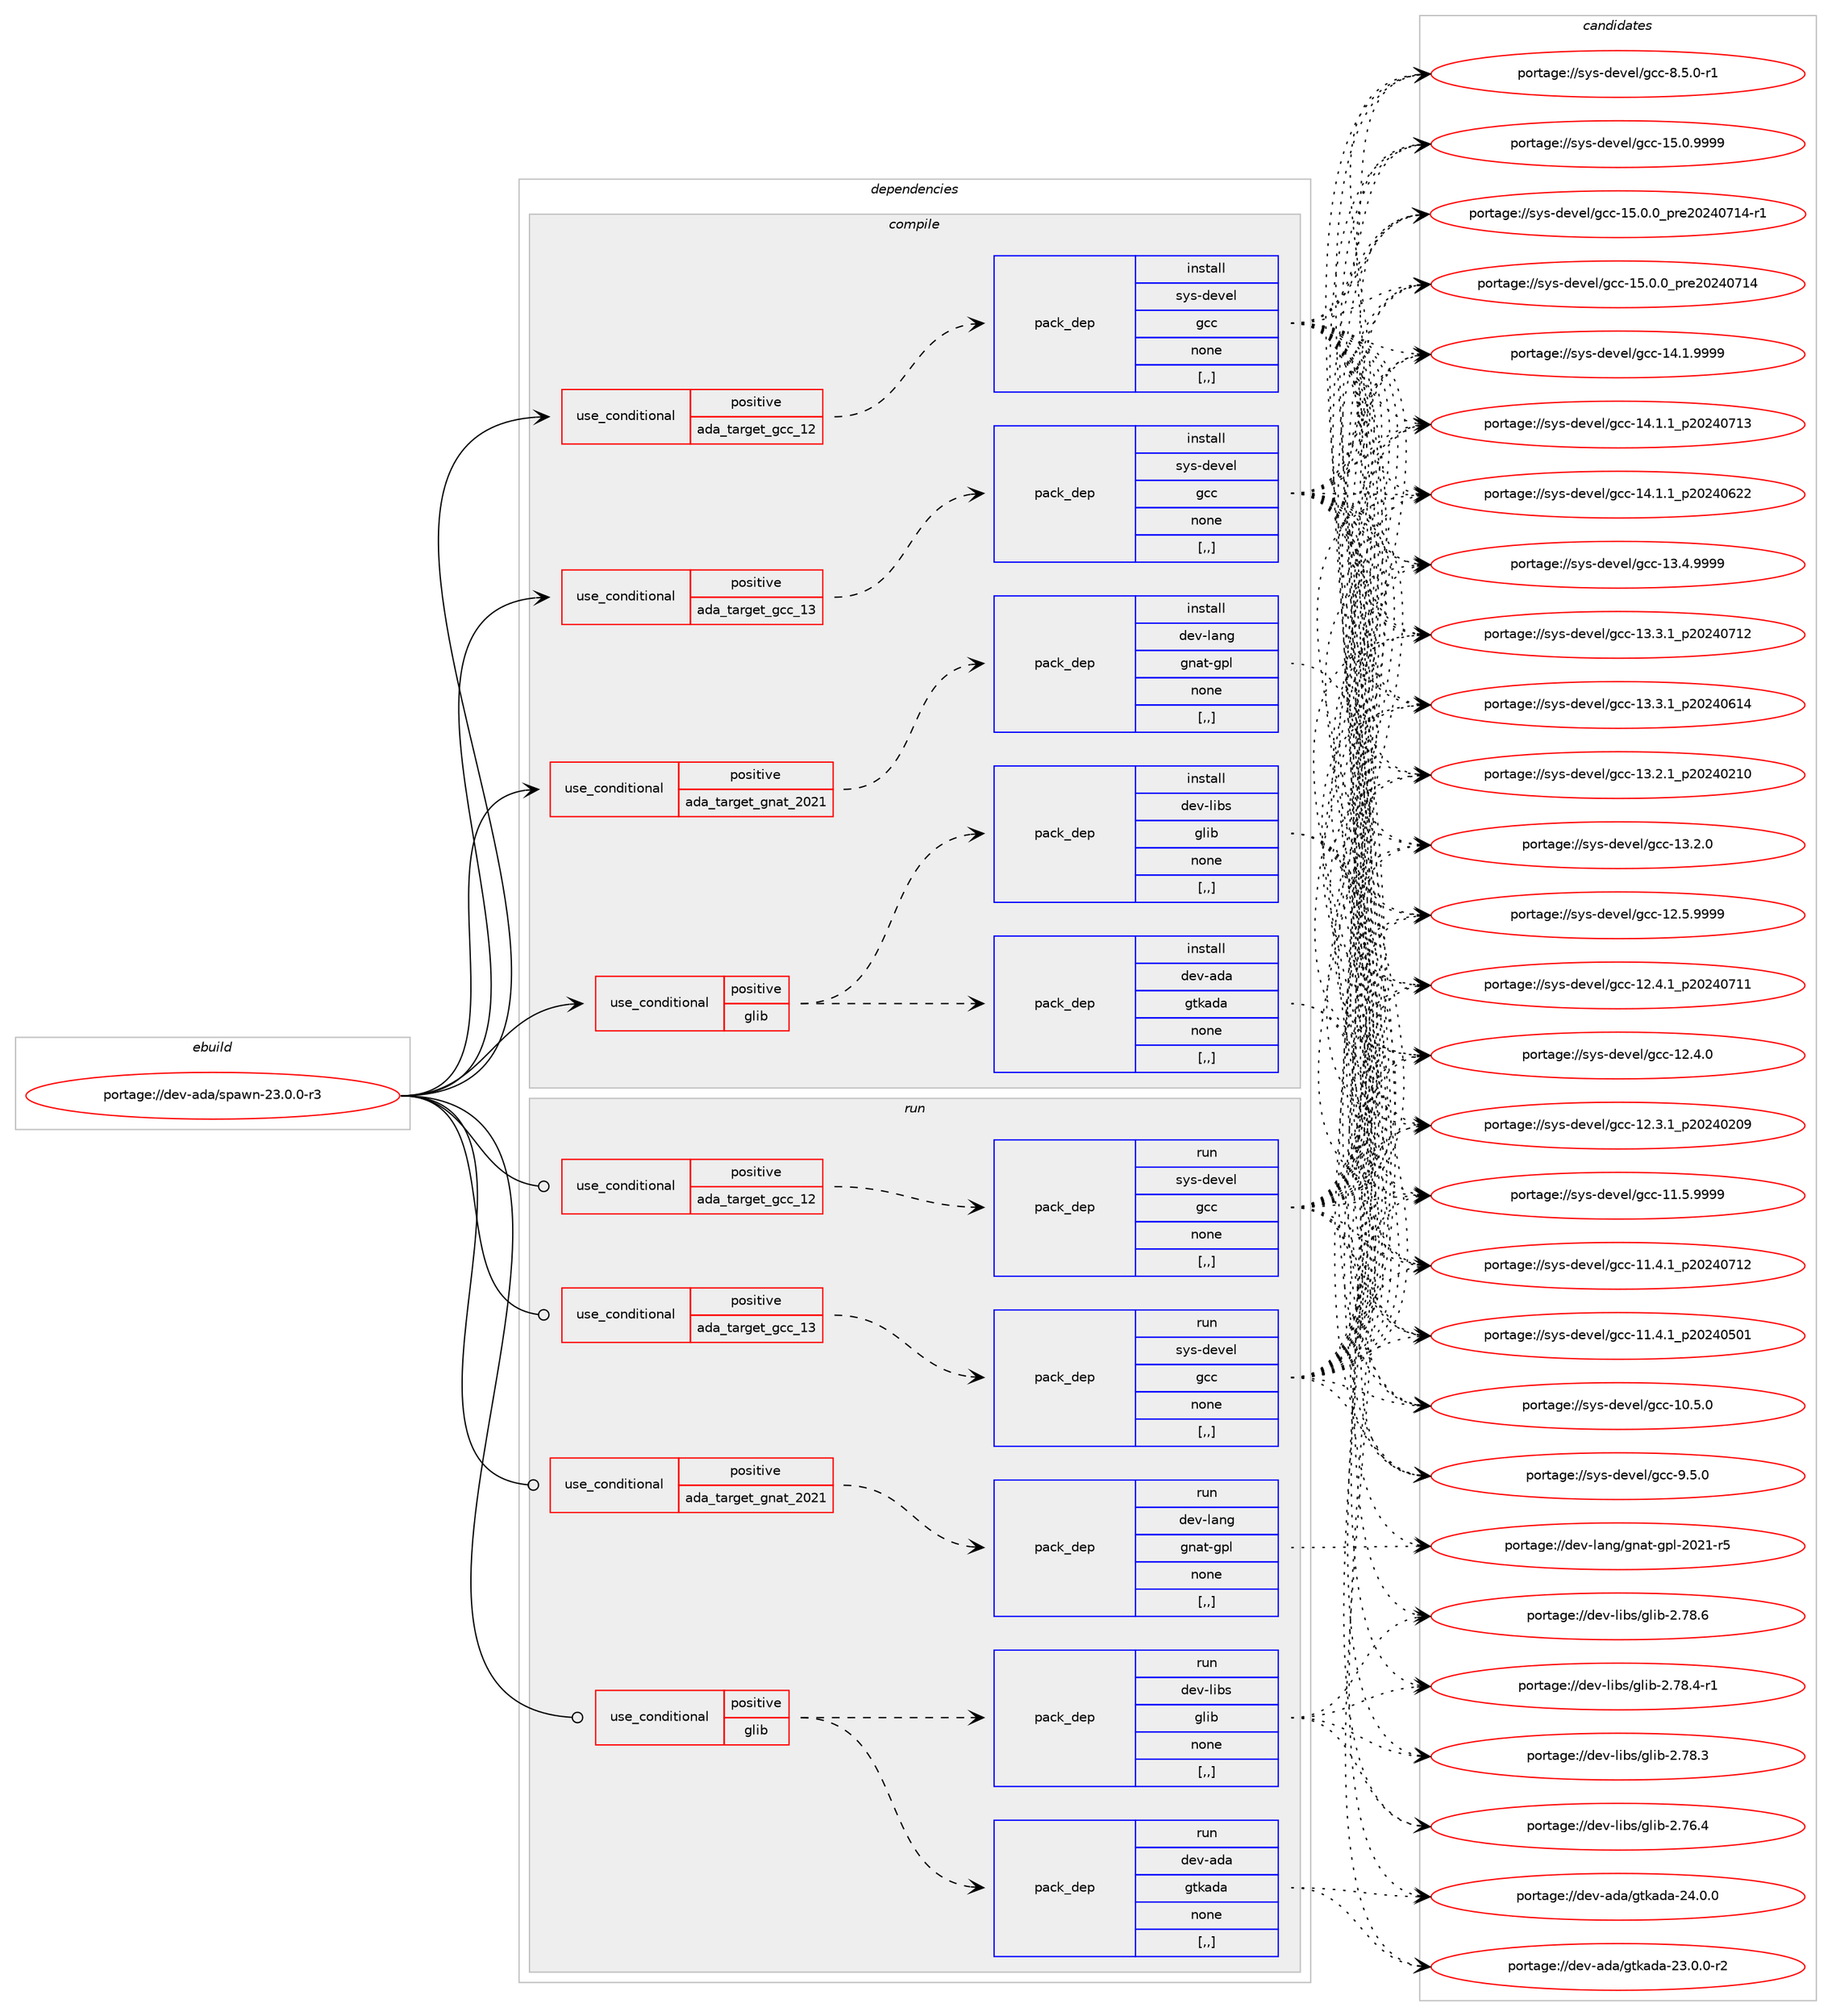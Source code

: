 digraph prolog {

# *************
# Graph options
# *************

newrank=true;
concentrate=true;
compound=true;
graph [rankdir=LR,fontname=Helvetica,fontsize=10,ranksep=1.5];#, ranksep=2.5, nodesep=0.2];
edge  [arrowhead=vee];
node  [fontname=Helvetica,fontsize=10];

# **********
# The ebuild
# **********

subgraph cluster_leftcol {
color=gray;
label=<<i>ebuild</i>>;
id [label="portage://dev-ada/spawn-23.0.0-r3", color=red, width=4, href="../dev-ada/spawn-23.0.0-r3.svg"];
}

# ****************
# The dependencies
# ****************

subgraph cluster_midcol {
color=gray;
label=<<i>dependencies</i>>;
subgraph cluster_compile {
fillcolor="#eeeeee";
style=filled;
label=<<i>compile</i>>;
subgraph cond16777 {
dependency64397 [label=<<TABLE BORDER="0" CELLBORDER="1" CELLSPACING="0" CELLPADDING="4"><TR><TD ROWSPAN="3" CELLPADDING="10">use_conditional</TD></TR><TR><TD>positive</TD></TR><TR><TD>ada_target_gcc_12</TD></TR></TABLE>>, shape=none, color=red];
subgraph pack46700 {
dependency64398 [label=<<TABLE BORDER="0" CELLBORDER="1" CELLSPACING="0" CELLPADDING="4" WIDTH="220"><TR><TD ROWSPAN="6" CELLPADDING="30">pack_dep</TD></TR><TR><TD WIDTH="110">install</TD></TR><TR><TD>sys-devel</TD></TR><TR><TD>gcc</TD></TR><TR><TD>none</TD></TR><TR><TD>[,,]</TD></TR></TABLE>>, shape=none, color=blue];
}
dependency64397:e -> dependency64398:w [weight=20,style="dashed",arrowhead="vee"];
}
id:e -> dependency64397:w [weight=20,style="solid",arrowhead="vee"];
subgraph cond16778 {
dependency64399 [label=<<TABLE BORDER="0" CELLBORDER="1" CELLSPACING="0" CELLPADDING="4"><TR><TD ROWSPAN="3" CELLPADDING="10">use_conditional</TD></TR><TR><TD>positive</TD></TR><TR><TD>ada_target_gcc_13</TD></TR></TABLE>>, shape=none, color=red];
subgraph pack46701 {
dependency64400 [label=<<TABLE BORDER="0" CELLBORDER="1" CELLSPACING="0" CELLPADDING="4" WIDTH="220"><TR><TD ROWSPAN="6" CELLPADDING="30">pack_dep</TD></TR><TR><TD WIDTH="110">install</TD></TR><TR><TD>sys-devel</TD></TR><TR><TD>gcc</TD></TR><TR><TD>none</TD></TR><TR><TD>[,,]</TD></TR></TABLE>>, shape=none, color=blue];
}
dependency64399:e -> dependency64400:w [weight=20,style="dashed",arrowhead="vee"];
}
id:e -> dependency64399:w [weight=20,style="solid",arrowhead="vee"];
subgraph cond16779 {
dependency64401 [label=<<TABLE BORDER="0" CELLBORDER="1" CELLSPACING="0" CELLPADDING="4"><TR><TD ROWSPAN="3" CELLPADDING="10">use_conditional</TD></TR><TR><TD>positive</TD></TR><TR><TD>ada_target_gnat_2021</TD></TR></TABLE>>, shape=none, color=red];
subgraph pack46702 {
dependency64402 [label=<<TABLE BORDER="0" CELLBORDER="1" CELLSPACING="0" CELLPADDING="4" WIDTH="220"><TR><TD ROWSPAN="6" CELLPADDING="30">pack_dep</TD></TR><TR><TD WIDTH="110">install</TD></TR><TR><TD>dev-lang</TD></TR><TR><TD>gnat-gpl</TD></TR><TR><TD>none</TD></TR><TR><TD>[,,]</TD></TR></TABLE>>, shape=none, color=blue];
}
dependency64401:e -> dependency64402:w [weight=20,style="dashed",arrowhead="vee"];
}
id:e -> dependency64401:w [weight=20,style="solid",arrowhead="vee"];
subgraph cond16780 {
dependency64403 [label=<<TABLE BORDER="0" CELLBORDER="1" CELLSPACING="0" CELLPADDING="4"><TR><TD ROWSPAN="3" CELLPADDING="10">use_conditional</TD></TR><TR><TD>positive</TD></TR><TR><TD>glib</TD></TR></TABLE>>, shape=none, color=red];
subgraph pack46703 {
dependency64404 [label=<<TABLE BORDER="0" CELLBORDER="1" CELLSPACING="0" CELLPADDING="4" WIDTH="220"><TR><TD ROWSPAN="6" CELLPADDING="30">pack_dep</TD></TR><TR><TD WIDTH="110">install</TD></TR><TR><TD>dev-ada</TD></TR><TR><TD>gtkada</TD></TR><TR><TD>none</TD></TR><TR><TD>[,,]</TD></TR></TABLE>>, shape=none, color=blue];
}
dependency64403:e -> dependency64404:w [weight=20,style="dashed",arrowhead="vee"];
subgraph pack46704 {
dependency64405 [label=<<TABLE BORDER="0" CELLBORDER="1" CELLSPACING="0" CELLPADDING="4" WIDTH="220"><TR><TD ROWSPAN="6" CELLPADDING="30">pack_dep</TD></TR><TR><TD WIDTH="110">install</TD></TR><TR><TD>dev-libs</TD></TR><TR><TD>glib</TD></TR><TR><TD>none</TD></TR><TR><TD>[,,]</TD></TR></TABLE>>, shape=none, color=blue];
}
dependency64403:e -> dependency64405:w [weight=20,style="dashed",arrowhead="vee"];
}
id:e -> dependency64403:w [weight=20,style="solid",arrowhead="vee"];
}
subgraph cluster_compileandrun {
fillcolor="#eeeeee";
style=filled;
label=<<i>compile and run</i>>;
}
subgraph cluster_run {
fillcolor="#eeeeee";
style=filled;
label=<<i>run</i>>;
subgraph cond16781 {
dependency64406 [label=<<TABLE BORDER="0" CELLBORDER="1" CELLSPACING="0" CELLPADDING="4"><TR><TD ROWSPAN="3" CELLPADDING="10">use_conditional</TD></TR><TR><TD>positive</TD></TR><TR><TD>ada_target_gcc_12</TD></TR></TABLE>>, shape=none, color=red];
subgraph pack46705 {
dependency64407 [label=<<TABLE BORDER="0" CELLBORDER="1" CELLSPACING="0" CELLPADDING="4" WIDTH="220"><TR><TD ROWSPAN="6" CELLPADDING="30">pack_dep</TD></TR><TR><TD WIDTH="110">run</TD></TR><TR><TD>sys-devel</TD></TR><TR><TD>gcc</TD></TR><TR><TD>none</TD></TR><TR><TD>[,,]</TD></TR></TABLE>>, shape=none, color=blue];
}
dependency64406:e -> dependency64407:w [weight=20,style="dashed",arrowhead="vee"];
}
id:e -> dependency64406:w [weight=20,style="solid",arrowhead="odot"];
subgraph cond16782 {
dependency64408 [label=<<TABLE BORDER="0" CELLBORDER="1" CELLSPACING="0" CELLPADDING="4"><TR><TD ROWSPAN="3" CELLPADDING="10">use_conditional</TD></TR><TR><TD>positive</TD></TR><TR><TD>ada_target_gcc_13</TD></TR></TABLE>>, shape=none, color=red];
subgraph pack46706 {
dependency64409 [label=<<TABLE BORDER="0" CELLBORDER="1" CELLSPACING="0" CELLPADDING="4" WIDTH="220"><TR><TD ROWSPAN="6" CELLPADDING="30">pack_dep</TD></TR><TR><TD WIDTH="110">run</TD></TR><TR><TD>sys-devel</TD></TR><TR><TD>gcc</TD></TR><TR><TD>none</TD></TR><TR><TD>[,,]</TD></TR></TABLE>>, shape=none, color=blue];
}
dependency64408:e -> dependency64409:w [weight=20,style="dashed",arrowhead="vee"];
}
id:e -> dependency64408:w [weight=20,style="solid",arrowhead="odot"];
subgraph cond16783 {
dependency64410 [label=<<TABLE BORDER="0" CELLBORDER="1" CELLSPACING="0" CELLPADDING="4"><TR><TD ROWSPAN="3" CELLPADDING="10">use_conditional</TD></TR><TR><TD>positive</TD></TR><TR><TD>ada_target_gnat_2021</TD></TR></TABLE>>, shape=none, color=red];
subgraph pack46707 {
dependency64411 [label=<<TABLE BORDER="0" CELLBORDER="1" CELLSPACING="0" CELLPADDING="4" WIDTH="220"><TR><TD ROWSPAN="6" CELLPADDING="30">pack_dep</TD></TR><TR><TD WIDTH="110">run</TD></TR><TR><TD>dev-lang</TD></TR><TR><TD>gnat-gpl</TD></TR><TR><TD>none</TD></TR><TR><TD>[,,]</TD></TR></TABLE>>, shape=none, color=blue];
}
dependency64410:e -> dependency64411:w [weight=20,style="dashed",arrowhead="vee"];
}
id:e -> dependency64410:w [weight=20,style="solid",arrowhead="odot"];
subgraph cond16784 {
dependency64412 [label=<<TABLE BORDER="0" CELLBORDER="1" CELLSPACING="0" CELLPADDING="4"><TR><TD ROWSPAN="3" CELLPADDING="10">use_conditional</TD></TR><TR><TD>positive</TD></TR><TR><TD>glib</TD></TR></TABLE>>, shape=none, color=red];
subgraph pack46708 {
dependency64413 [label=<<TABLE BORDER="0" CELLBORDER="1" CELLSPACING="0" CELLPADDING="4" WIDTH="220"><TR><TD ROWSPAN="6" CELLPADDING="30">pack_dep</TD></TR><TR><TD WIDTH="110">run</TD></TR><TR><TD>dev-ada</TD></TR><TR><TD>gtkada</TD></TR><TR><TD>none</TD></TR><TR><TD>[,,]</TD></TR></TABLE>>, shape=none, color=blue];
}
dependency64412:e -> dependency64413:w [weight=20,style="dashed",arrowhead="vee"];
subgraph pack46709 {
dependency64414 [label=<<TABLE BORDER="0" CELLBORDER="1" CELLSPACING="0" CELLPADDING="4" WIDTH="220"><TR><TD ROWSPAN="6" CELLPADDING="30">pack_dep</TD></TR><TR><TD WIDTH="110">run</TD></TR><TR><TD>dev-libs</TD></TR><TR><TD>glib</TD></TR><TR><TD>none</TD></TR><TR><TD>[,,]</TD></TR></TABLE>>, shape=none, color=blue];
}
dependency64412:e -> dependency64414:w [weight=20,style="dashed",arrowhead="vee"];
}
id:e -> dependency64412:w [weight=20,style="solid",arrowhead="odot"];
}
}

# **************
# The candidates
# **************

subgraph cluster_choices {
rank=same;
color=gray;
label=<<i>candidates</i>>;

subgraph choice46700 {
color=black;
nodesep=1;
choice1151211154510010111810110847103999945495346484657575757 [label="portage://sys-devel/gcc-15.0.9999", color=red, width=4,href="../sys-devel/gcc-15.0.9999.svg"];
choice11512111545100101118101108471039999454953464846489511211410150485052485549524511449 [label="portage://sys-devel/gcc-15.0.0_pre20240714-r1", color=red, width=4,href="../sys-devel/gcc-15.0.0_pre20240714-r1.svg"];
choice1151211154510010111810110847103999945495346484648951121141015048505248554952 [label="portage://sys-devel/gcc-15.0.0_pre20240714", color=red, width=4,href="../sys-devel/gcc-15.0.0_pre20240714.svg"];
choice1151211154510010111810110847103999945495246494657575757 [label="portage://sys-devel/gcc-14.1.9999", color=red, width=4,href="../sys-devel/gcc-14.1.9999.svg"];
choice1151211154510010111810110847103999945495246494649951125048505248554951 [label="portage://sys-devel/gcc-14.1.1_p20240713", color=red, width=4,href="../sys-devel/gcc-14.1.1_p20240713.svg"];
choice1151211154510010111810110847103999945495246494649951125048505248545050 [label="portage://sys-devel/gcc-14.1.1_p20240622", color=red, width=4,href="../sys-devel/gcc-14.1.1_p20240622.svg"];
choice1151211154510010111810110847103999945495146524657575757 [label="portage://sys-devel/gcc-13.4.9999", color=red, width=4,href="../sys-devel/gcc-13.4.9999.svg"];
choice1151211154510010111810110847103999945495146514649951125048505248554950 [label="portage://sys-devel/gcc-13.3.1_p20240712", color=red, width=4,href="../sys-devel/gcc-13.3.1_p20240712.svg"];
choice1151211154510010111810110847103999945495146514649951125048505248544952 [label="portage://sys-devel/gcc-13.3.1_p20240614", color=red, width=4,href="../sys-devel/gcc-13.3.1_p20240614.svg"];
choice1151211154510010111810110847103999945495146504649951125048505248504948 [label="portage://sys-devel/gcc-13.2.1_p20240210", color=red, width=4,href="../sys-devel/gcc-13.2.1_p20240210.svg"];
choice1151211154510010111810110847103999945495146504648 [label="portage://sys-devel/gcc-13.2.0", color=red, width=4,href="../sys-devel/gcc-13.2.0.svg"];
choice1151211154510010111810110847103999945495046534657575757 [label="portage://sys-devel/gcc-12.5.9999", color=red, width=4,href="../sys-devel/gcc-12.5.9999.svg"];
choice1151211154510010111810110847103999945495046524649951125048505248554949 [label="portage://sys-devel/gcc-12.4.1_p20240711", color=red, width=4,href="../sys-devel/gcc-12.4.1_p20240711.svg"];
choice1151211154510010111810110847103999945495046524648 [label="portage://sys-devel/gcc-12.4.0", color=red, width=4,href="../sys-devel/gcc-12.4.0.svg"];
choice1151211154510010111810110847103999945495046514649951125048505248504857 [label="portage://sys-devel/gcc-12.3.1_p20240209", color=red, width=4,href="../sys-devel/gcc-12.3.1_p20240209.svg"];
choice1151211154510010111810110847103999945494946534657575757 [label="portage://sys-devel/gcc-11.5.9999", color=red, width=4,href="../sys-devel/gcc-11.5.9999.svg"];
choice1151211154510010111810110847103999945494946524649951125048505248554950 [label="portage://sys-devel/gcc-11.4.1_p20240712", color=red, width=4,href="../sys-devel/gcc-11.4.1_p20240712.svg"];
choice1151211154510010111810110847103999945494946524649951125048505248534849 [label="portage://sys-devel/gcc-11.4.1_p20240501", color=red, width=4,href="../sys-devel/gcc-11.4.1_p20240501.svg"];
choice1151211154510010111810110847103999945494846534648 [label="portage://sys-devel/gcc-10.5.0", color=red, width=4,href="../sys-devel/gcc-10.5.0.svg"];
choice11512111545100101118101108471039999455746534648 [label="portage://sys-devel/gcc-9.5.0", color=red, width=4,href="../sys-devel/gcc-9.5.0.svg"];
choice115121115451001011181011084710399994556465346484511449 [label="portage://sys-devel/gcc-8.5.0-r1", color=red, width=4,href="../sys-devel/gcc-8.5.0-r1.svg"];
dependency64398:e -> choice1151211154510010111810110847103999945495346484657575757:w [style=dotted,weight="100"];
dependency64398:e -> choice11512111545100101118101108471039999454953464846489511211410150485052485549524511449:w [style=dotted,weight="100"];
dependency64398:e -> choice1151211154510010111810110847103999945495346484648951121141015048505248554952:w [style=dotted,weight="100"];
dependency64398:e -> choice1151211154510010111810110847103999945495246494657575757:w [style=dotted,weight="100"];
dependency64398:e -> choice1151211154510010111810110847103999945495246494649951125048505248554951:w [style=dotted,weight="100"];
dependency64398:e -> choice1151211154510010111810110847103999945495246494649951125048505248545050:w [style=dotted,weight="100"];
dependency64398:e -> choice1151211154510010111810110847103999945495146524657575757:w [style=dotted,weight="100"];
dependency64398:e -> choice1151211154510010111810110847103999945495146514649951125048505248554950:w [style=dotted,weight="100"];
dependency64398:e -> choice1151211154510010111810110847103999945495146514649951125048505248544952:w [style=dotted,weight="100"];
dependency64398:e -> choice1151211154510010111810110847103999945495146504649951125048505248504948:w [style=dotted,weight="100"];
dependency64398:e -> choice1151211154510010111810110847103999945495146504648:w [style=dotted,weight="100"];
dependency64398:e -> choice1151211154510010111810110847103999945495046534657575757:w [style=dotted,weight="100"];
dependency64398:e -> choice1151211154510010111810110847103999945495046524649951125048505248554949:w [style=dotted,weight="100"];
dependency64398:e -> choice1151211154510010111810110847103999945495046524648:w [style=dotted,weight="100"];
dependency64398:e -> choice1151211154510010111810110847103999945495046514649951125048505248504857:w [style=dotted,weight="100"];
dependency64398:e -> choice1151211154510010111810110847103999945494946534657575757:w [style=dotted,weight="100"];
dependency64398:e -> choice1151211154510010111810110847103999945494946524649951125048505248554950:w [style=dotted,weight="100"];
dependency64398:e -> choice1151211154510010111810110847103999945494946524649951125048505248534849:w [style=dotted,weight="100"];
dependency64398:e -> choice1151211154510010111810110847103999945494846534648:w [style=dotted,weight="100"];
dependency64398:e -> choice11512111545100101118101108471039999455746534648:w [style=dotted,weight="100"];
dependency64398:e -> choice115121115451001011181011084710399994556465346484511449:w [style=dotted,weight="100"];
}
subgraph choice46701 {
color=black;
nodesep=1;
choice1151211154510010111810110847103999945495346484657575757 [label="portage://sys-devel/gcc-15.0.9999", color=red, width=4,href="../sys-devel/gcc-15.0.9999.svg"];
choice11512111545100101118101108471039999454953464846489511211410150485052485549524511449 [label="portage://sys-devel/gcc-15.0.0_pre20240714-r1", color=red, width=4,href="../sys-devel/gcc-15.0.0_pre20240714-r1.svg"];
choice1151211154510010111810110847103999945495346484648951121141015048505248554952 [label="portage://sys-devel/gcc-15.0.0_pre20240714", color=red, width=4,href="../sys-devel/gcc-15.0.0_pre20240714.svg"];
choice1151211154510010111810110847103999945495246494657575757 [label="portage://sys-devel/gcc-14.1.9999", color=red, width=4,href="../sys-devel/gcc-14.1.9999.svg"];
choice1151211154510010111810110847103999945495246494649951125048505248554951 [label="portage://sys-devel/gcc-14.1.1_p20240713", color=red, width=4,href="../sys-devel/gcc-14.1.1_p20240713.svg"];
choice1151211154510010111810110847103999945495246494649951125048505248545050 [label="portage://sys-devel/gcc-14.1.1_p20240622", color=red, width=4,href="../sys-devel/gcc-14.1.1_p20240622.svg"];
choice1151211154510010111810110847103999945495146524657575757 [label="portage://sys-devel/gcc-13.4.9999", color=red, width=4,href="../sys-devel/gcc-13.4.9999.svg"];
choice1151211154510010111810110847103999945495146514649951125048505248554950 [label="portage://sys-devel/gcc-13.3.1_p20240712", color=red, width=4,href="../sys-devel/gcc-13.3.1_p20240712.svg"];
choice1151211154510010111810110847103999945495146514649951125048505248544952 [label="portage://sys-devel/gcc-13.3.1_p20240614", color=red, width=4,href="../sys-devel/gcc-13.3.1_p20240614.svg"];
choice1151211154510010111810110847103999945495146504649951125048505248504948 [label="portage://sys-devel/gcc-13.2.1_p20240210", color=red, width=4,href="../sys-devel/gcc-13.2.1_p20240210.svg"];
choice1151211154510010111810110847103999945495146504648 [label="portage://sys-devel/gcc-13.2.0", color=red, width=4,href="../sys-devel/gcc-13.2.0.svg"];
choice1151211154510010111810110847103999945495046534657575757 [label="portage://sys-devel/gcc-12.5.9999", color=red, width=4,href="../sys-devel/gcc-12.5.9999.svg"];
choice1151211154510010111810110847103999945495046524649951125048505248554949 [label="portage://sys-devel/gcc-12.4.1_p20240711", color=red, width=4,href="../sys-devel/gcc-12.4.1_p20240711.svg"];
choice1151211154510010111810110847103999945495046524648 [label="portage://sys-devel/gcc-12.4.0", color=red, width=4,href="../sys-devel/gcc-12.4.0.svg"];
choice1151211154510010111810110847103999945495046514649951125048505248504857 [label="portage://sys-devel/gcc-12.3.1_p20240209", color=red, width=4,href="../sys-devel/gcc-12.3.1_p20240209.svg"];
choice1151211154510010111810110847103999945494946534657575757 [label="portage://sys-devel/gcc-11.5.9999", color=red, width=4,href="../sys-devel/gcc-11.5.9999.svg"];
choice1151211154510010111810110847103999945494946524649951125048505248554950 [label="portage://sys-devel/gcc-11.4.1_p20240712", color=red, width=4,href="../sys-devel/gcc-11.4.1_p20240712.svg"];
choice1151211154510010111810110847103999945494946524649951125048505248534849 [label="portage://sys-devel/gcc-11.4.1_p20240501", color=red, width=4,href="../sys-devel/gcc-11.4.1_p20240501.svg"];
choice1151211154510010111810110847103999945494846534648 [label="portage://sys-devel/gcc-10.5.0", color=red, width=4,href="../sys-devel/gcc-10.5.0.svg"];
choice11512111545100101118101108471039999455746534648 [label="portage://sys-devel/gcc-9.5.0", color=red, width=4,href="../sys-devel/gcc-9.5.0.svg"];
choice115121115451001011181011084710399994556465346484511449 [label="portage://sys-devel/gcc-8.5.0-r1", color=red, width=4,href="../sys-devel/gcc-8.5.0-r1.svg"];
dependency64400:e -> choice1151211154510010111810110847103999945495346484657575757:w [style=dotted,weight="100"];
dependency64400:e -> choice11512111545100101118101108471039999454953464846489511211410150485052485549524511449:w [style=dotted,weight="100"];
dependency64400:e -> choice1151211154510010111810110847103999945495346484648951121141015048505248554952:w [style=dotted,weight="100"];
dependency64400:e -> choice1151211154510010111810110847103999945495246494657575757:w [style=dotted,weight="100"];
dependency64400:e -> choice1151211154510010111810110847103999945495246494649951125048505248554951:w [style=dotted,weight="100"];
dependency64400:e -> choice1151211154510010111810110847103999945495246494649951125048505248545050:w [style=dotted,weight="100"];
dependency64400:e -> choice1151211154510010111810110847103999945495146524657575757:w [style=dotted,weight="100"];
dependency64400:e -> choice1151211154510010111810110847103999945495146514649951125048505248554950:w [style=dotted,weight="100"];
dependency64400:e -> choice1151211154510010111810110847103999945495146514649951125048505248544952:w [style=dotted,weight="100"];
dependency64400:e -> choice1151211154510010111810110847103999945495146504649951125048505248504948:w [style=dotted,weight="100"];
dependency64400:e -> choice1151211154510010111810110847103999945495146504648:w [style=dotted,weight="100"];
dependency64400:e -> choice1151211154510010111810110847103999945495046534657575757:w [style=dotted,weight="100"];
dependency64400:e -> choice1151211154510010111810110847103999945495046524649951125048505248554949:w [style=dotted,weight="100"];
dependency64400:e -> choice1151211154510010111810110847103999945495046524648:w [style=dotted,weight="100"];
dependency64400:e -> choice1151211154510010111810110847103999945495046514649951125048505248504857:w [style=dotted,weight="100"];
dependency64400:e -> choice1151211154510010111810110847103999945494946534657575757:w [style=dotted,weight="100"];
dependency64400:e -> choice1151211154510010111810110847103999945494946524649951125048505248554950:w [style=dotted,weight="100"];
dependency64400:e -> choice1151211154510010111810110847103999945494946524649951125048505248534849:w [style=dotted,weight="100"];
dependency64400:e -> choice1151211154510010111810110847103999945494846534648:w [style=dotted,weight="100"];
dependency64400:e -> choice11512111545100101118101108471039999455746534648:w [style=dotted,weight="100"];
dependency64400:e -> choice115121115451001011181011084710399994556465346484511449:w [style=dotted,weight="100"];
}
subgraph choice46702 {
color=black;
nodesep=1;
choice100101118451089711010347103110971164510311210845504850494511453 [label="portage://dev-lang/gnat-gpl-2021-r5", color=red, width=4,href="../dev-lang/gnat-gpl-2021-r5.svg"];
dependency64402:e -> choice100101118451089711010347103110971164510311210845504850494511453:w [style=dotted,weight="100"];
}
subgraph choice46703 {
color=black;
nodesep=1;
choice10010111845971009747103116107971009745505246484648 [label="portage://dev-ada/gtkada-24.0.0", color=red, width=4,href="../dev-ada/gtkada-24.0.0.svg"];
choice100101118459710097471031161079710097455051464846484511450 [label="portage://dev-ada/gtkada-23.0.0-r2", color=red, width=4,href="../dev-ada/gtkada-23.0.0-r2.svg"];
dependency64404:e -> choice10010111845971009747103116107971009745505246484648:w [style=dotted,weight="100"];
dependency64404:e -> choice100101118459710097471031161079710097455051464846484511450:w [style=dotted,weight="100"];
}
subgraph choice46704 {
color=black;
nodesep=1;
choice1001011184510810598115471031081059845504655564654 [label="portage://dev-libs/glib-2.78.6", color=red, width=4,href="../dev-libs/glib-2.78.6.svg"];
choice10010111845108105981154710310810598455046555646524511449 [label="portage://dev-libs/glib-2.78.4-r1", color=red, width=4,href="../dev-libs/glib-2.78.4-r1.svg"];
choice1001011184510810598115471031081059845504655564651 [label="portage://dev-libs/glib-2.78.3", color=red, width=4,href="../dev-libs/glib-2.78.3.svg"];
choice1001011184510810598115471031081059845504655544652 [label="portage://dev-libs/glib-2.76.4", color=red, width=4,href="../dev-libs/glib-2.76.4.svg"];
dependency64405:e -> choice1001011184510810598115471031081059845504655564654:w [style=dotted,weight="100"];
dependency64405:e -> choice10010111845108105981154710310810598455046555646524511449:w [style=dotted,weight="100"];
dependency64405:e -> choice1001011184510810598115471031081059845504655564651:w [style=dotted,weight="100"];
dependency64405:e -> choice1001011184510810598115471031081059845504655544652:w [style=dotted,weight="100"];
}
subgraph choice46705 {
color=black;
nodesep=1;
choice1151211154510010111810110847103999945495346484657575757 [label="portage://sys-devel/gcc-15.0.9999", color=red, width=4,href="../sys-devel/gcc-15.0.9999.svg"];
choice11512111545100101118101108471039999454953464846489511211410150485052485549524511449 [label="portage://sys-devel/gcc-15.0.0_pre20240714-r1", color=red, width=4,href="../sys-devel/gcc-15.0.0_pre20240714-r1.svg"];
choice1151211154510010111810110847103999945495346484648951121141015048505248554952 [label="portage://sys-devel/gcc-15.0.0_pre20240714", color=red, width=4,href="../sys-devel/gcc-15.0.0_pre20240714.svg"];
choice1151211154510010111810110847103999945495246494657575757 [label="portage://sys-devel/gcc-14.1.9999", color=red, width=4,href="../sys-devel/gcc-14.1.9999.svg"];
choice1151211154510010111810110847103999945495246494649951125048505248554951 [label="portage://sys-devel/gcc-14.1.1_p20240713", color=red, width=4,href="../sys-devel/gcc-14.1.1_p20240713.svg"];
choice1151211154510010111810110847103999945495246494649951125048505248545050 [label="portage://sys-devel/gcc-14.1.1_p20240622", color=red, width=4,href="../sys-devel/gcc-14.1.1_p20240622.svg"];
choice1151211154510010111810110847103999945495146524657575757 [label="portage://sys-devel/gcc-13.4.9999", color=red, width=4,href="../sys-devel/gcc-13.4.9999.svg"];
choice1151211154510010111810110847103999945495146514649951125048505248554950 [label="portage://sys-devel/gcc-13.3.1_p20240712", color=red, width=4,href="../sys-devel/gcc-13.3.1_p20240712.svg"];
choice1151211154510010111810110847103999945495146514649951125048505248544952 [label="portage://sys-devel/gcc-13.3.1_p20240614", color=red, width=4,href="../sys-devel/gcc-13.3.1_p20240614.svg"];
choice1151211154510010111810110847103999945495146504649951125048505248504948 [label="portage://sys-devel/gcc-13.2.1_p20240210", color=red, width=4,href="../sys-devel/gcc-13.2.1_p20240210.svg"];
choice1151211154510010111810110847103999945495146504648 [label="portage://sys-devel/gcc-13.2.0", color=red, width=4,href="../sys-devel/gcc-13.2.0.svg"];
choice1151211154510010111810110847103999945495046534657575757 [label="portage://sys-devel/gcc-12.5.9999", color=red, width=4,href="../sys-devel/gcc-12.5.9999.svg"];
choice1151211154510010111810110847103999945495046524649951125048505248554949 [label="portage://sys-devel/gcc-12.4.1_p20240711", color=red, width=4,href="../sys-devel/gcc-12.4.1_p20240711.svg"];
choice1151211154510010111810110847103999945495046524648 [label="portage://sys-devel/gcc-12.4.0", color=red, width=4,href="../sys-devel/gcc-12.4.0.svg"];
choice1151211154510010111810110847103999945495046514649951125048505248504857 [label="portage://sys-devel/gcc-12.3.1_p20240209", color=red, width=4,href="../sys-devel/gcc-12.3.1_p20240209.svg"];
choice1151211154510010111810110847103999945494946534657575757 [label="portage://sys-devel/gcc-11.5.9999", color=red, width=4,href="../sys-devel/gcc-11.5.9999.svg"];
choice1151211154510010111810110847103999945494946524649951125048505248554950 [label="portage://sys-devel/gcc-11.4.1_p20240712", color=red, width=4,href="../sys-devel/gcc-11.4.1_p20240712.svg"];
choice1151211154510010111810110847103999945494946524649951125048505248534849 [label="portage://sys-devel/gcc-11.4.1_p20240501", color=red, width=4,href="../sys-devel/gcc-11.4.1_p20240501.svg"];
choice1151211154510010111810110847103999945494846534648 [label="portage://sys-devel/gcc-10.5.0", color=red, width=4,href="../sys-devel/gcc-10.5.0.svg"];
choice11512111545100101118101108471039999455746534648 [label="portage://sys-devel/gcc-9.5.0", color=red, width=4,href="../sys-devel/gcc-9.5.0.svg"];
choice115121115451001011181011084710399994556465346484511449 [label="portage://sys-devel/gcc-8.5.0-r1", color=red, width=4,href="../sys-devel/gcc-8.5.0-r1.svg"];
dependency64407:e -> choice1151211154510010111810110847103999945495346484657575757:w [style=dotted,weight="100"];
dependency64407:e -> choice11512111545100101118101108471039999454953464846489511211410150485052485549524511449:w [style=dotted,weight="100"];
dependency64407:e -> choice1151211154510010111810110847103999945495346484648951121141015048505248554952:w [style=dotted,weight="100"];
dependency64407:e -> choice1151211154510010111810110847103999945495246494657575757:w [style=dotted,weight="100"];
dependency64407:e -> choice1151211154510010111810110847103999945495246494649951125048505248554951:w [style=dotted,weight="100"];
dependency64407:e -> choice1151211154510010111810110847103999945495246494649951125048505248545050:w [style=dotted,weight="100"];
dependency64407:e -> choice1151211154510010111810110847103999945495146524657575757:w [style=dotted,weight="100"];
dependency64407:e -> choice1151211154510010111810110847103999945495146514649951125048505248554950:w [style=dotted,weight="100"];
dependency64407:e -> choice1151211154510010111810110847103999945495146514649951125048505248544952:w [style=dotted,weight="100"];
dependency64407:e -> choice1151211154510010111810110847103999945495146504649951125048505248504948:w [style=dotted,weight="100"];
dependency64407:e -> choice1151211154510010111810110847103999945495146504648:w [style=dotted,weight="100"];
dependency64407:e -> choice1151211154510010111810110847103999945495046534657575757:w [style=dotted,weight="100"];
dependency64407:e -> choice1151211154510010111810110847103999945495046524649951125048505248554949:w [style=dotted,weight="100"];
dependency64407:e -> choice1151211154510010111810110847103999945495046524648:w [style=dotted,weight="100"];
dependency64407:e -> choice1151211154510010111810110847103999945495046514649951125048505248504857:w [style=dotted,weight="100"];
dependency64407:e -> choice1151211154510010111810110847103999945494946534657575757:w [style=dotted,weight="100"];
dependency64407:e -> choice1151211154510010111810110847103999945494946524649951125048505248554950:w [style=dotted,weight="100"];
dependency64407:e -> choice1151211154510010111810110847103999945494946524649951125048505248534849:w [style=dotted,weight="100"];
dependency64407:e -> choice1151211154510010111810110847103999945494846534648:w [style=dotted,weight="100"];
dependency64407:e -> choice11512111545100101118101108471039999455746534648:w [style=dotted,weight="100"];
dependency64407:e -> choice115121115451001011181011084710399994556465346484511449:w [style=dotted,weight="100"];
}
subgraph choice46706 {
color=black;
nodesep=1;
choice1151211154510010111810110847103999945495346484657575757 [label="portage://sys-devel/gcc-15.0.9999", color=red, width=4,href="../sys-devel/gcc-15.0.9999.svg"];
choice11512111545100101118101108471039999454953464846489511211410150485052485549524511449 [label="portage://sys-devel/gcc-15.0.0_pre20240714-r1", color=red, width=4,href="../sys-devel/gcc-15.0.0_pre20240714-r1.svg"];
choice1151211154510010111810110847103999945495346484648951121141015048505248554952 [label="portage://sys-devel/gcc-15.0.0_pre20240714", color=red, width=4,href="../sys-devel/gcc-15.0.0_pre20240714.svg"];
choice1151211154510010111810110847103999945495246494657575757 [label="portage://sys-devel/gcc-14.1.9999", color=red, width=4,href="../sys-devel/gcc-14.1.9999.svg"];
choice1151211154510010111810110847103999945495246494649951125048505248554951 [label="portage://sys-devel/gcc-14.1.1_p20240713", color=red, width=4,href="../sys-devel/gcc-14.1.1_p20240713.svg"];
choice1151211154510010111810110847103999945495246494649951125048505248545050 [label="portage://sys-devel/gcc-14.1.1_p20240622", color=red, width=4,href="../sys-devel/gcc-14.1.1_p20240622.svg"];
choice1151211154510010111810110847103999945495146524657575757 [label="portage://sys-devel/gcc-13.4.9999", color=red, width=4,href="../sys-devel/gcc-13.4.9999.svg"];
choice1151211154510010111810110847103999945495146514649951125048505248554950 [label="portage://sys-devel/gcc-13.3.1_p20240712", color=red, width=4,href="../sys-devel/gcc-13.3.1_p20240712.svg"];
choice1151211154510010111810110847103999945495146514649951125048505248544952 [label="portage://sys-devel/gcc-13.3.1_p20240614", color=red, width=4,href="../sys-devel/gcc-13.3.1_p20240614.svg"];
choice1151211154510010111810110847103999945495146504649951125048505248504948 [label="portage://sys-devel/gcc-13.2.1_p20240210", color=red, width=4,href="../sys-devel/gcc-13.2.1_p20240210.svg"];
choice1151211154510010111810110847103999945495146504648 [label="portage://sys-devel/gcc-13.2.0", color=red, width=4,href="../sys-devel/gcc-13.2.0.svg"];
choice1151211154510010111810110847103999945495046534657575757 [label="portage://sys-devel/gcc-12.5.9999", color=red, width=4,href="../sys-devel/gcc-12.5.9999.svg"];
choice1151211154510010111810110847103999945495046524649951125048505248554949 [label="portage://sys-devel/gcc-12.4.1_p20240711", color=red, width=4,href="../sys-devel/gcc-12.4.1_p20240711.svg"];
choice1151211154510010111810110847103999945495046524648 [label="portage://sys-devel/gcc-12.4.0", color=red, width=4,href="../sys-devel/gcc-12.4.0.svg"];
choice1151211154510010111810110847103999945495046514649951125048505248504857 [label="portage://sys-devel/gcc-12.3.1_p20240209", color=red, width=4,href="../sys-devel/gcc-12.3.1_p20240209.svg"];
choice1151211154510010111810110847103999945494946534657575757 [label="portage://sys-devel/gcc-11.5.9999", color=red, width=4,href="../sys-devel/gcc-11.5.9999.svg"];
choice1151211154510010111810110847103999945494946524649951125048505248554950 [label="portage://sys-devel/gcc-11.4.1_p20240712", color=red, width=4,href="../sys-devel/gcc-11.4.1_p20240712.svg"];
choice1151211154510010111810110847103999945494946524649951125048505248534849 [label="portage://sys-devel/gcc-11.4.1_p20240501", color=red, width=4,href="../sys-devel/gcc-11.4.1_p20240501.svg"];
choice1151211154510010111810110847103999945494846534648 [label="portage://sys-devel/gcc-10.5.0", color=red, width=4,href="../sys-devel/gcc-10.5.0.svg"];
choice11512111545100101118101108471039999455746534648 [label="portage://sys-devel/gcc-9.5.0", color=red, width=4,href="../sys-devel/gcc-9.5.0.svg"];
choice115121115451001011181011084710399994556465346484511449 [label="portage://sys-devel/gcc-8.5.0-r1", color=red, width=4,href="../sys-devel/gcc-8.5.0-r1.svg"];
dependency64409:e -> choice1151211154510010111810110847103999945495346484657575757:w [style=dotted,weight="100"];
dependency64409:e -> choice11512111545100101118101108471039999454953464846489511211410150485052485549524511449:w [style=dotted,weight="100"];
dependency64409:e -> choice1151211154510010111810110847103999945495346484648951121141015048505248554952:w [style=dotted,weight="100"];
dependency64409:e -> choice1151211154510010111810110847103999945495246494657575757:w [style=dotted,weight="100"];
dependency64409:e -> choice1151211154510010111810110847103999945495246494649951125048505248554951:w [style=dotted,weight="100"];
dependency64409:e -> choice1151211154510010111810110847103999945495246494649951125048505248545050:w [style=dotted,weight="100"];
dependency64409:e -> choice1151211154510010111810110847103999945495146524657575757:w [style=dotted,weight="100"];
dependency64409:e -> choice1151211154510010111810110847103999945495146514649951125048505248554950:w [style=dotted,weight="100"];
dependency64409:e -> choice1151211154510010111810110847103999945495146514649951125048505248544952:w [style=dotted,weight="100"];
dependency64409:e -> choice1151211154510010111810110847103999945495146504649951125048505248504948:w [style=dotted,weight="100"];
dependency64409:e -> choice1151211154510010111810110847103999945495146504648:w [style=dotted,weight="100"];
dependency64409:e -> choice1151211154510010111810110847103999945495046534657575757:w [style=dotted,weight="100"];
dependency64409:e -> choice1151211154510010111810110847103999945495046524649951125048505248554949:w [style=dotted,weight="100"];
dependency64409:e -> choice1151211154510010111810110847103999945495046524648:w [style=dotted,weight="100"];
dependency64409:e -> choice1151211154510010111810110847103999945495046514649951125048505248504857:w [style=dotted,weight="100"];
dependency64409:e -> choice1151211154510010111810110847103999945494946534657575757:w [style=dotted,weight="100"];
dependency64409:e -> choice1151211154510010111810110847103999945494946524649951125048505248554950:w [style=dotted,weight="100"];
dependency64409:e -> choice1151211154510010111810110847103999945494946524649951125048505248534849:w [style=dotted,weight="100"];
dependency64409:e -> choice1151211154510010111810110847103999945494846534648:w [style=dotted,weight="100"];
dependency64409:e -> choice11512111545100101118101108471039999455746534648:w [style=dotted,weight="100"];
dependency64409:e -> choice115121115451001011181011084710399994556465346484511449:w [style=dotted,weight="100"];
}
subgraph choice46707 {
color=black;
nodesep=1;
choice100101118451089711010347103110971164510311210845504850494511453 [label="portage://dev-lang/gnat-gpl-2021-r5", color=red, width=4,href="../dev-lang/gnat-gpl-2021-r5.svg"];
dependency64411:e -> choice100101118451089711010347103110971164510311210845504850494511453:w [style=dotted,weight="100"];
}
subgraph choice46708 {
color=black;
nodesep=1;
choice10010111845971009747103116107971009745505246484648 [label="portage://dev-ada/gtkada-24.0.0", color=red, width=4,href="../dev-ada/gtkada-24.0.0.svg"];
choice100101118459710097471031161079710097455051464846484511450 [label="portage://dev-ada/gtkada-23.0.0-r2", color=red, width=4,href="../dev-ada/gtkada-23.0.0-r2.svg"];
dependency64413:e -> choice10010111845971009747103116107971009745505246484648:w [style=dotted,weight="100"];
dependency64413:e -> choice100101118459710097471031161079710097455051464846484511450:w [style=dotted,weight="100"];
}
subgraph choice46709 {
color=black;
nodesep=1;
choice1001011184510810598115471031081059845504655564654 [label="portage://dev-libs/glib-2.78.6", color=red, width=4,href="../dev-libs/glib-2.78.6.svg"];
choice10010111845108105981154710310810598455046555646524511449 [label="portage://dev-libs/glib-2.78.4-r1", color=red, width=4,href="../dev-libs/glib-2.78.4-r1.svg"];
choice1001011184510810598115471031081059845504655564651 [label="portage://dev-libs/glib-2.78.3", color=red, width=4,href="../dev-libs/glib-2.78.3.svg"];
choice1001011184510810598115471031081059845504655544652 [label="portage://dev-libs/glib-2.76.4", color=red, width=4,href="../dev-libs/glib-2.76.4.svg"];
dependency64414:e -> choice1001011184510810598115471031081059845504655564654:w [style=dotted,weight="100"];
dependency64414:e -> choice10010111845108105981154710310810598455046555646524511449:w [style=dotted,weight="100"];
dependency64414:e -> choice1001011184510810598115471031081059845504655564651:w [style=dotted,weight="100"];
dependency64414:e -> choice1001011184510810598115471031081059845504655544652:w [style=dotted,weight="100"];
}
}

}
